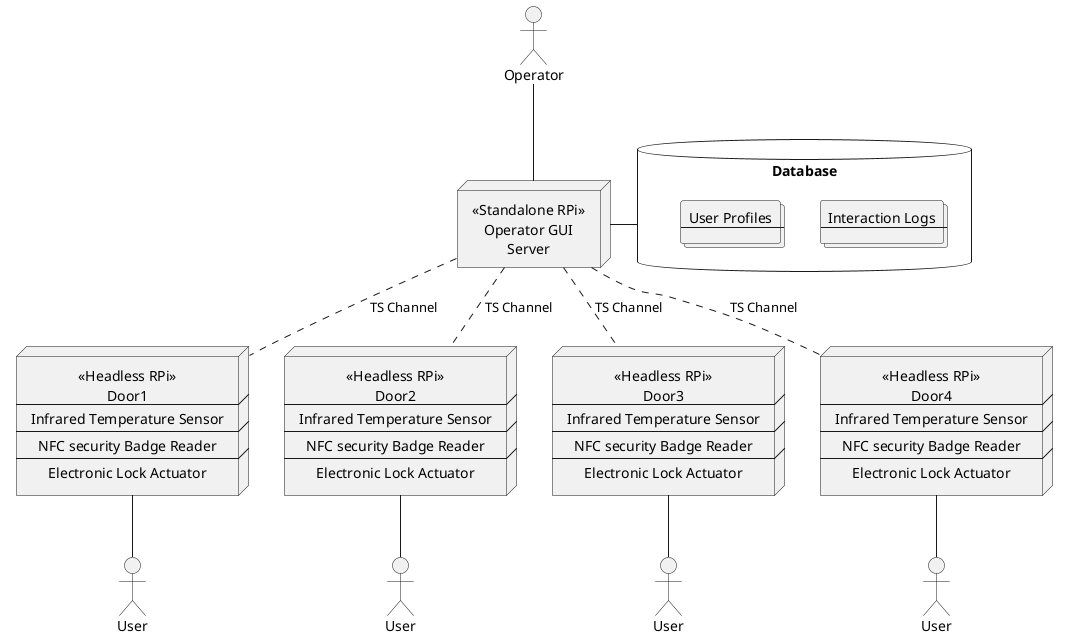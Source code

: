 @startuml

skinparam defaultTextAlignment center

actor Operator
node admin_interface [
<<Standalone RPi>>
Operator GUI
Server
]
Operator -- admin_interface

database Database {
    collections logs [
    Interaction Logs
    --
    ]
    collections user [
    User Profiles
    --
    ]
}

admin_interface -r- Database


!procedure $door($doornum)
!$doorname = "Door" + $doornum
!$user = "User" + $doornum
node $doorname [
<<Headless RPi>>
$doorname
--
Infrared Temperature Sensor
--
NFC security Badge Reader
--
Electronic Lock Actuator
]
actor "User" as $user
$doorname -- $user
admin_interface .. $doorname : TS Channel
!endprocedure

$door("1")
$door("2")
$door("3")
$door("4")

@enduml
